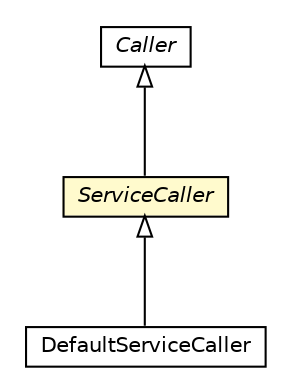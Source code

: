 #!/usr/local/bin/dot
#
# Class diagram 
# Generated by UMLGraph version R5_6-24-gf6e263 (http://www.umlgraph.org/)
#

digraph G {
	edge [fontname="Helvetica",fontsize=10,labelfontname="Helvetica",labelfontsize=10];
	node [fontname="Helvetica",fontsize=10,shape=plaintext];
	nodesep=0.25;
	ranksep=0.5;
	// org.universAAL.middleware.bus.member.Caller
	c317292 [label=<<table title="org.universAAL.middleware.bus.member.Caller" border="0" cellborder="1" cellspacing="0" cellpadding="2" port="p" href="../bus/member/Caller.html">
		<tr><td><table border="0" cellspacing="0" cellpadding="1">
<tr><td align="center" balign="center"><font face="Helvetica-Oblique"> Caller </font></td></tr>
		</table></td></tr>
		</table>>, URL="../bus/member/Caller.html", fontname="Helvetica", fontcolor="black", fontsize=10.0];
	// org.universAAL.middleware.service.ServiceCaller
	c317360 [label=<<table title="org.universAAL.middleware.service.ServiceCaller" border="0" cellborder="1" cellspacing="0" cellpadding="2" port="p" bgcolor="lemonChiffon" href="./ServiceCaller.html">
		<tr><td><table border="0" cellspacing="0" cellpadding="1">
<tr><td align="center" balign="center"><font face="Helvetica-Oblique"> ServiceCaller </font></td></tr>
		</table></td></tr>
		</table>>, URL="./ServiceCaller.html", fontname="Helvetica", fontcolor="black", fontsize=10.0];
	// org.universAAL.middleware.service.DefaultServiceCaller
	c317363 [label=<<table title="org.universAAL.middleware.service.DefaultServiceCaller" border="0" cellborder="1" cellspacing="0" cellpadding="2" port="p" href="./DefaultServiceCaller.html">
		<tr><td><table border="0" cellspacing="0" cellpadding="1">
<tr><td align="center" balign="center"> DefaultServiceCaller </td></tr>
		</table></td></tr>
		</table>>, URL="./DefaultServiceCaller.html", fontname="Helvetica", fontcolor="black", fontsize=10.0];
	//org.universAAL.middleware.service.ServiceCaller extends org.universAAL.middleware.bus.member.Caller
	c317292:p -> c317360:p [dir=back,arrowtail=empty];
	//org.universAAL.middleware.service.DefaultServiceCaller extends org.universAAL.middleware.service.ServiceCaller
	c317360:p -> c317363:p [dir=back,arrowtail=empty];
}


